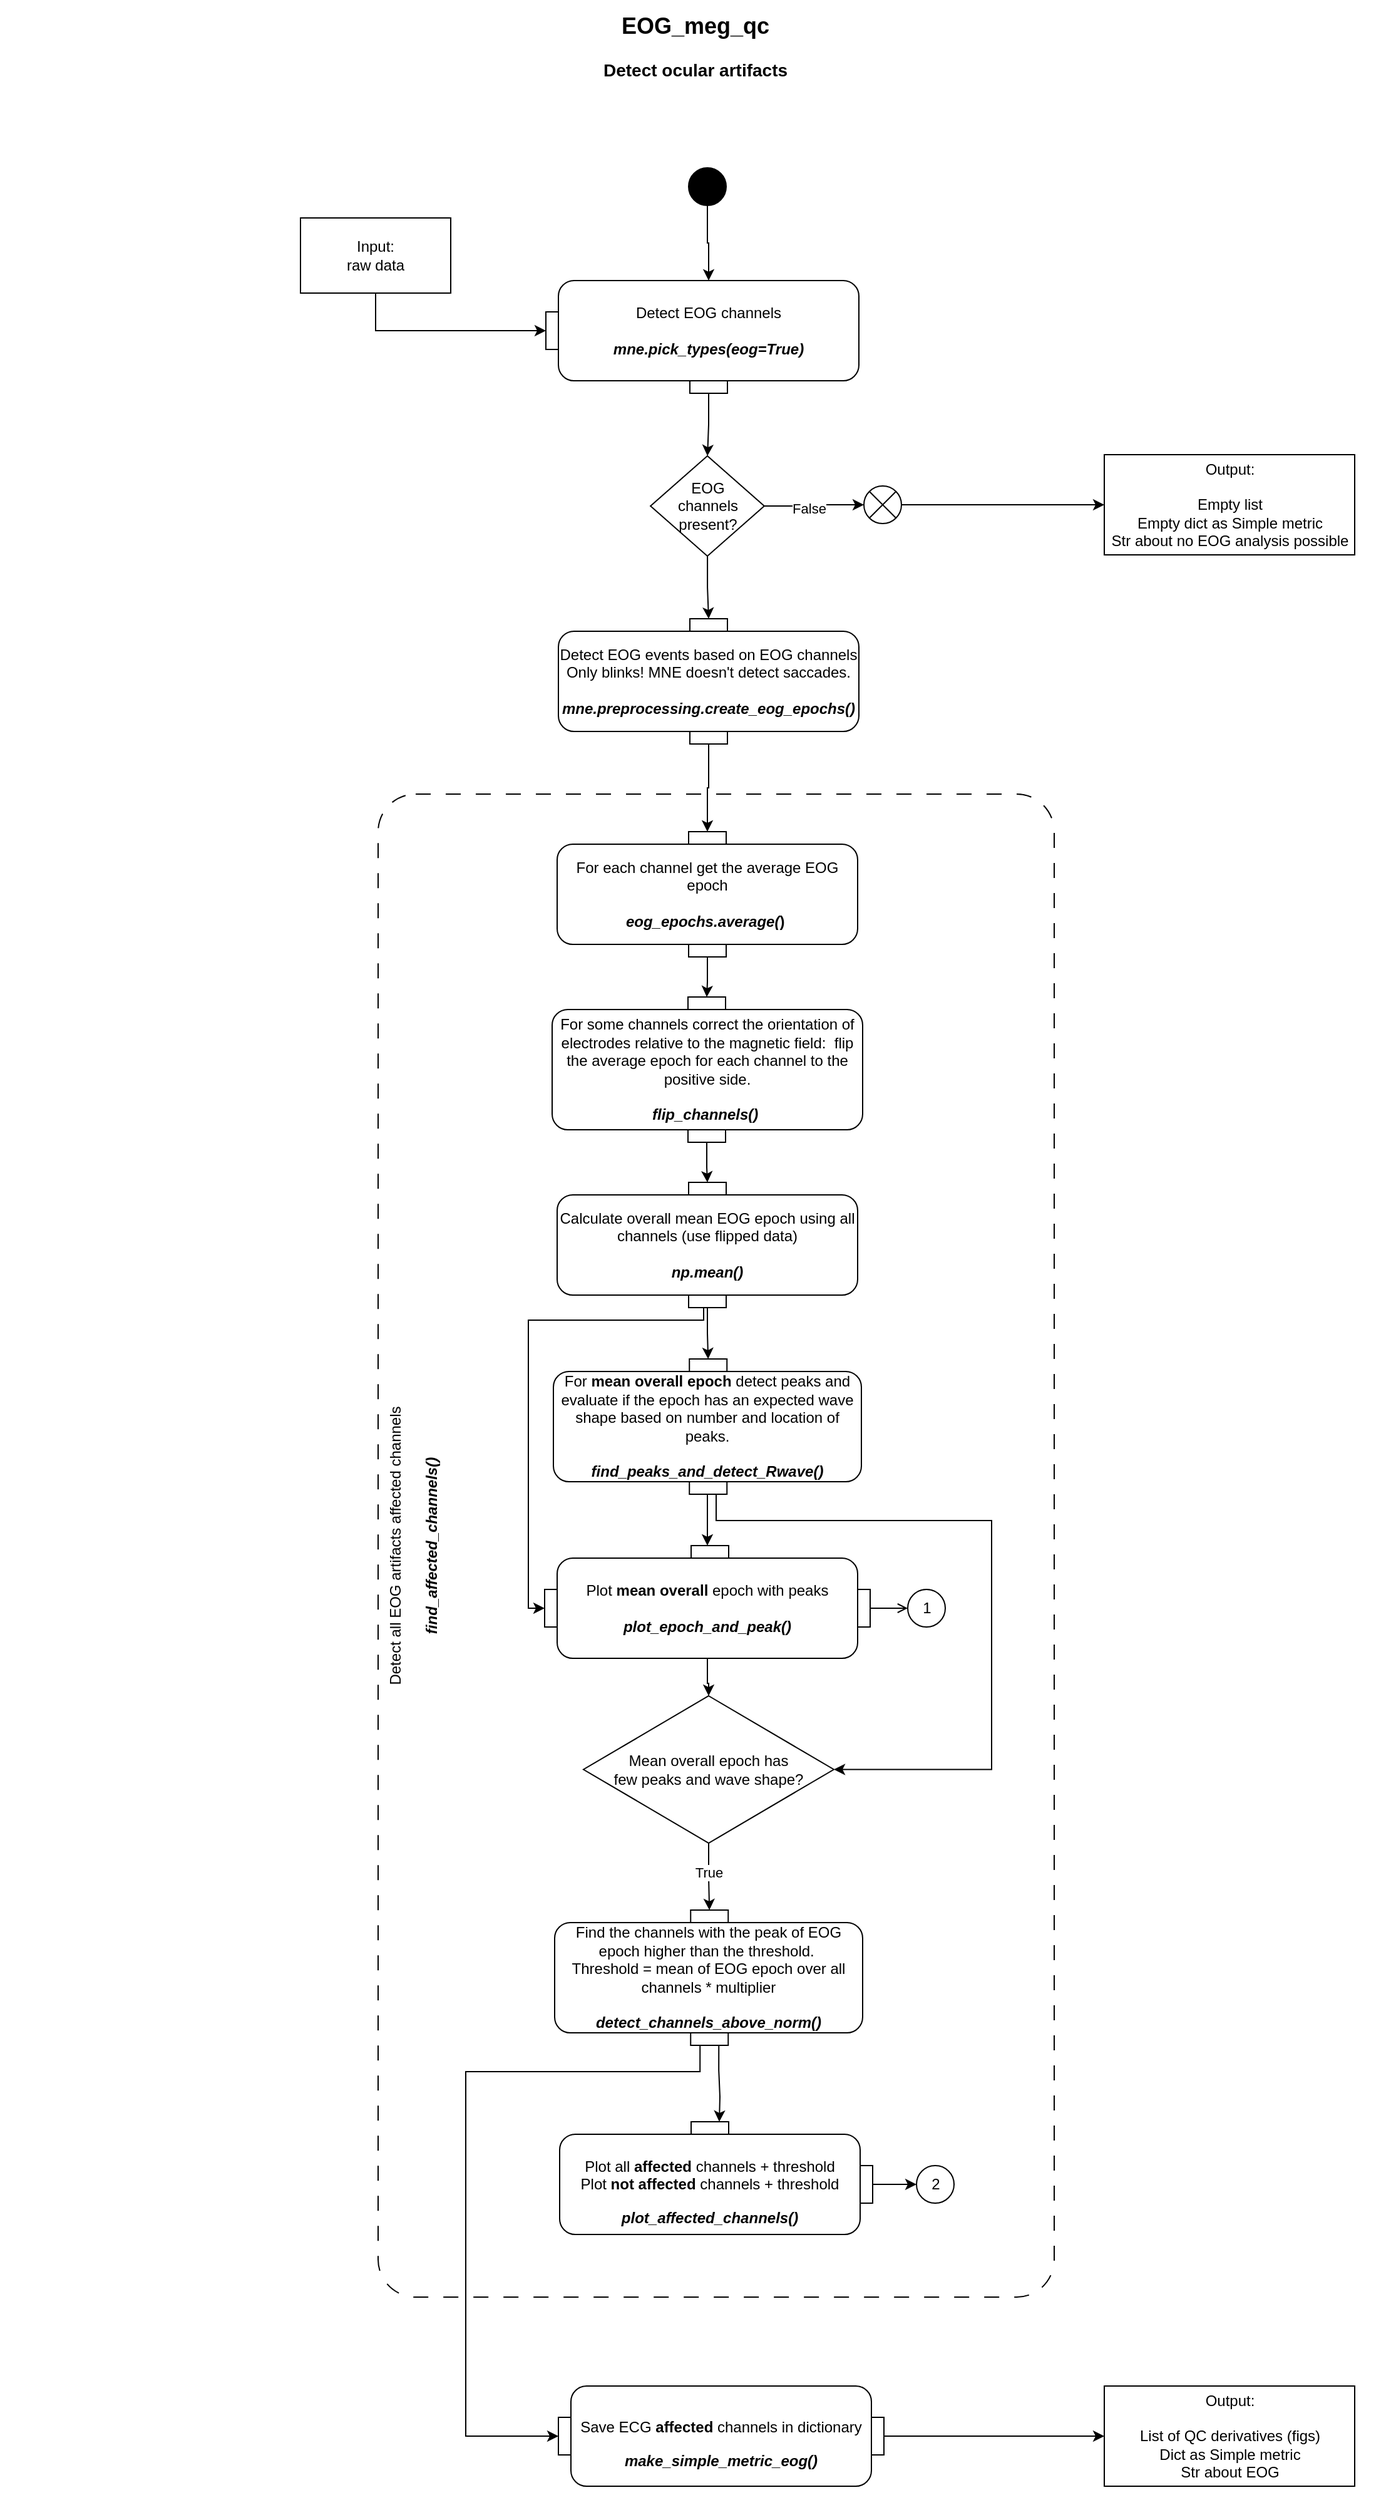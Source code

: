 <mxfile version="20.8.16" type="device"><diagram name="Page-1" id="929967ad-93f9-6ef4-fab6-5d389245f69c"><mxGraphModel dx="2705" dy="3197" grid="1" gridSize="10" guides="1" tooltips="1" connect="1" arrows="1" fold="1" page="0" pageScale="1.5" pageWidth="827" pageHeight="1169" background="none" math="0" shadow="0"><root><mxCell id="0" style=";html=1;"/><mxCell id="1" style=";html=1;" parent="0"/><mxCell id="1672d66443f91eb5-23" value="&lt;font style=&quot;font-size: 18px;&quot;&gt;EOG_meg_qc&lt;/font&gt;&lt;br&gt;&lt;font style=&quot;font-size: 14px;&quot;&gt;Detect ocular artifacts&lt;/font&gt;" style="text;strokeColor=none;fillColor=none;html=1;fontSize=28;fontStyle=1;verticalAlign=middle;align=center;" parent="1" vertex="1"><mxGeometry x="-1190" y="-1820" width="1110" height="40" as="geometry"/></mxCell><mxCell id="q_XP9tdPbFsaZTS1878Z-13" style="edgeStyle=orthogonalEdgeStyle;rounded=0;orthogonalLoop=1;jettySize=auto;html=1;entryX=0;entryY=0.5;entryDx=0;entryDy=0;" parent="1" source="q_XP9tdPbFsaZTS1878Z-1" target="q_XP9tdPbFsaZTS1878Z-9" edge="1"><mxGeometry relative="1" as="geometry"><Array as="points"><mxPoint x="-890" y="-1570"/></Array></mxGeometry></mxCell><mxCell id="q_XP9tdPbFsaZTS1878Z-1" value="Input:&lt;br style=&quot;border-color: var(--border-color);&quot;&gt;raw data" style="rounded=0;whiteSpace=wrap;html=1;" parent="1" vertex="1"><mxGeometry x="-950" y="-1660" width="120" height="60" as="geometry"/></mxCell><mxCell id="q_XP9tdPbFsaZTS1878Z-12" value="" style="edgeStyle=orthogonalEdgeStyle;rounded=0;orthogonalLoop=1;jettySize=auto;html=1;" parent="1" source="q_XP9tdPbFsaZTS1878Z-2" target="q_XP9tdPbFsaZTS1878Z-8" edge="1"><mxGeometry relative="1" as="geometry"/></mxCell><mxCell id="q_XP9tdPbFsaZTS1878Z-2" value="" style="ellipse;fillColor=strokeColor;" parent="1" vertex="1"><mxGeometry x="-640" y="-1700" width="30" height="30" as="geometry"/></mxCell><mxCell id="q_XP9tdPbFsaZTS1878Z-7" value="" style="group;flipV=1;" parent="1" vertex="1" connectable="0"><mxGeometry x="-754" y="-1610" width="250" height="90" as="geometry"/></mxCell><mxCell id="q_XP9tdPbFsaZTS1878Z-8" value="Detect EOG channels&lt;br&gt;&lt;br&gt;&lt;b&gt;&lt;i&gt;mne.pick_types(eog=True)&lt;/i&gt;&lt;/b&gt;" style="html=1;align=center;verticalAlign=middle;rounded=1;absoluteArcSize=1;arcSize=25;dashed=0;fontFamily=Helvetica;fontSize=12;whiteSpace=wrap;container=0;noLabel=0;imageAlign=center;" parent="q_XP9tdPbFsaZTS1878Z-7" vertex="1"><mxGeometry x="10" width="240" height="80" as="geometry"/></mxCell><mxCell id="q_XP9tdPbFsaZTS1878Z-9" value="pinIn 2" style="fontStyle=0;labelPosition=left;verticalLabelPosition=middle;align=right;verticalAlign=middle;spacingLeft=2;fontFamily=Helvetica;fontSize=12;flipH=0;resizable=0;container=0;noLabel=1;" parent="q_XP9tdPbFsaZTS1878Z-7" vertex="1"><mxGeometry y="25" width="10" height="30" as="geometry"/></mxCell><mxCell id="q_XP9tdPbFsaZTS1878Z-10" value="pinIn 1" style="fontStyle=0;labelPosition=center;verticalLabelPosition=top;align=center;verticalAlign=bottom;spacingLeft=2;fontFamily=Helvetica;fontSize=12;resizable=0;container=0;noLabel=1;" parent="q_XP9tdPbFsaZTS1878Z-7" vertex="1"><mxGeometry x="115" y="80" width="30" height="10" as="geometry"/></mxCell><mxCell id="q_XP9tdPbFsaZTS1878Z-17" value="" style="edgeStyle=orthogonalEdgeStyle;rounded=0;orthogonalLoop=1;jettySize=auto;html=1;" parent="1" source="q_XP9tdPbFsaZTS1878Z-14" target="q_XP9tdPbFsaZTS1878Z-16" edge="1"><mxGeometry relative="1" as="geometry"/></mxCell><mxCell id="q_XP9tdPbFsaZTS1878Z-18" value="False" style="edgeLabel;html=1;align=center;verticalAlign=middle;resizable=0;points=[];" parent="q_XP9tdPbFsaZTS1878Z-17" vertex="1" connectable="0"><mxGeometry x="-0.092" y="-2" relative="1" as="geometry"><mxPoint x="-1" as="offset"/></mxGeometry></mxCell><mxCell id="q_XP9tdPbFsaZTS1878Z-28" value="" style="edgeStyle=orthogonalEdgeStyle;rounded=0;orthogonalLoop=1;jettySize=auto;html=1;" parent="1" source="q_XP9tdPbFsaZTS1878Z-14" target="q_XP9tdPbFsaZTS1878Z-27" edge="1"><mxGeometry relative="1" as="geometry"/></mxCell><mxCell id="q_XP9tdPbFsaZTS1878Z-14" value="EOG &lt;br&gt;channels present?" style="rhombus;whiteSpace=wrap;html=1;fontFamily=Helvetica;fontColor=#000000;" parent="1" vertex="1"><mxGeometry x="-670.44" y="-1470" width="90.87" height="80" as="geometry"/></mxCell><mxCell id="q_XP9tdPbFsaZTS1878Z-15" value="" style="edgeStyle=orthogonalEdgeStyle;rounded=0;orthogonalLoop=1;jettySize=auto;html=1;" parent="1" source="q_XP9tdPbFsaZTS1878Z-10" target="q_XP9tdPbFsaZTS1878Z-14" edge="1"><mxGeometry relative="1" as="geometry"/></mxCell><mxCell id="zNMVAwUSSOP5G73fzrCB-2" style="edgeStyle=orthogonalEdgeStyle;rounded=0;orthogonalLoop=1;jettySize=auto;html=1;entryX=0;entryY=0.5;entryDx=0;entryDy=0;" parent="1" source="q_XP9tdPbFsaZTS1878Z-16" target="zNMVAwUSSOP5G73fzrCB-1" edge="1"><mxGeometry relative="1" as="geometry"/></mxCell><mxCell id="q_XP9tdPbFsaZTS1878Z-16" value="" style="shape=sumEllipse;perimeter=ellipsePerimeter;whiteSpace=wrap;html=1;backgroundOutline=1;" parent="1" vertex="1"><mxGeometry x="-500" y="-1446" width="30" height="30" as="geometry"/></mxCell><mxCell id="q_XP9tdPbFsaZTS1878Z-24" value="" style="group;spacingLeft=5;spacingRight=2;whiteSpace=wrap;" parent="1" vertex="1" connectable="0"><mxGeometry x="-744" y="-1340" width="240" height="100" as="geometry"/></mxCell><mxCell id="q_XP9tdPbFsaZTS1878Z-25" value="&lt;div style=&quot;border-color: var(--border-color);&quot;&gt;&lt;font style=&quot;border-color: var(--border-color);&quot;&gt;Detect EOG events&amp;nbsp;&lt;/font&gt;based on EOG channels&lt;/div&gt;&lt;div style=&quot;border-color: var(--border-color);&quot;&gt;Only blinks! MNE doesn't detect saccades.&lt;/div&gt;&lt;br&gt;&lt;i&gt;&lt;b&gt;&lt;font style=&quot;border-color: var(--border-color);&quot;&gt;mne.preprocessing.&lt;/font&gt;create_eog_epochs()&lt;/b&gt;&lt;/i&gt;" style="html=1;align=center;verticalAlign=middle;rounded=1;absoluteArcSize=1;arcSize=25;dashed=0;fontFamily=Helvetica;fontSize=12;whiteSpace=wrap;container=0;noLabel=0;imageAlign=center;" parent="q_XP9tdPbFsaZTS1878Z-24" vertex="1"><mxGeometry y="10" width="240" height="80" as="geometry"/></mxCell><mxCell id="q_XP9tdPbFsaZTS1878Z-26" value="pinOut 2" style="fontStyle=0;labelPosition=center;verticalLabelPosition=bottom;align=center;verticalAlign=top;spacingLeft=2;fontFamily=Helvetica;fontSize=12;resizable=0;container=0;noLabel=1;" parent="q_XP9tdPbFsaZTS1878Z-24" vertex="1"><mxGeometry x="105" y="90" width="30" height="10" as="geometry"/></mxCell><mxCell id="q_XP9tdPbFsaZTS1878Z-27" value="pinIn 1" style="fontStyle=0;labelPosition=center;verticalLabelPosition=top;align=center;verticalAlign=bottom;spacingLeft=2;fontFamily=Helvetica;fontSize=12;resizable=0;container=0;noLabel=1;" parent="q_XP9tdPbFsaZTS1878Z-24" vertex="1"><mxGeometry x="105" width="30" height="10" as="geometry"/></mxCell><mxCell id="q_XP9tdPbFsaZTS1878Z-124" value="" style="edgeStyle=orthogonalEdgeStyle;rounded=0;orthogonalLoop=1;jettySize=auto;html=1;" parent="1" source="q_XP9tdPbFsaZTS1878Z-117" target="q_XP9tdPbFsaZTS1878Z-123" edge="1"><mxGeometry relative="1" as="geometry"/></mxCell><mxCell id="q_XP9tdPbFsaZTS1878Z-125" value="True" style="edgeLabel;html=1;align=center;verticalAlign=middle;resizable=0;points=[];" parent="q_XP9tdPbFsaZTS1878Z-124" vertex="1" connectable="0"><mxGeometry x="-0.128" relative="1" as="geometry"><mxPoint as="offset"/></mxGeometry></mxCell><mxCell id="q_XP9tdPbFsaZTS1878Z-117" value="Mean overall epoch has &lt;br&gt;few peaks and wave shape?" style="rhombus;html=1;fontSize=12;whiteSpace=wrap;" parent="1" vertex="1"><mxGeometry x="-724" y="-480" width="200" height="117.5" as="geometry"/></mxCell><mxCell id="q_XP9tdPbFsaZTS1878Z-118" style="edgeStyle=orthogonalEdgeStyle;rounded=0;orthogonalLoop=1;jettySize=auto;html=1;entryX=1;entryY=0.5;entryDx=0;entryDy=0;" parent="1" target="q_XP9tdPbFsaZTS1878Z-117" edge="1"><mxGeometry relative="1" as="geometry"><mxPoint x="-618" y="-641" as="sourcePoint"/><Array as="points"><mxPoint x="-618" y="-620"/><mxPoint x="-398" y="-620"/><mxPoint x="-398" y="-421"/></Array></mxGeometry></mxCell><mxCell id="q_XP9tdPbFsaZTS1878Z-119" value="" style="edgeStyle=orthogonalEdgeStyle;rounded=0;orthogonalLoop=1;jettySize=auto;html=1;" parent="1" source="q_XP9tdPbFsaZTS1878Z-102" target="q_XP9tdPbFsaZTS1878Z-117" edge="1"><mxGeometry relative="1" as="geometry"/></mxCell><mxCell id="q_XP9tdPbFsaZTS1878Z-120" value="" style="group" parent="1" vertex="1" connectable="0"><mxGeometry x="-746" y="-310" width="246" height="110" as="geometry"/></mxCell><mxCell id="q_XP9tdPbFsaZTS1878Z-121" value="&lt;div style=&quot;border-color: var(--border-color);&quot;&gt;Find the channels with the&amp;nbsp;peak&lt;span style=&quot;border-color: var(--border-color); background-color: initial;&quot;&gt;&amp;nbsp;of EOG epoch higher than the threshold.&amp;nbsp;&lt;/span&gt;&lt;/div&gt;&lt;div style=&quot;border-color: var(--border-color);&quot;&gt;&lt;span style=&quot;border-color: var(--border-color); background-color: initial;&quot;&gt;Threshold = mean of EOG epoch over all channels * multiplier&lt;/span&gt;&lt;/div&gt;&lt;br style=&quot;border-color: var(--border-color);&quot;&gt;&lt;b&gt;&lt;i&gt;detect_channels_above_norm()&lt;/i&gt;&lt;/b&gt;" style="html=1;align=center;verticalAlign=middle;rounded=1;absoluteArcSize=1;arcSize=25;dashed=0;fontFamily=Helvetica;fontSize=12;whiteSpace=wrap;container=0;noLabel=0;imageAlign=center;" parent="q_XP9tdPbFsaZTS1878Z-120" vertex="1"><mxGeometry x="-1" y="11" width="246.0" height="88" as="geometry"/></mxCell><mxCell id="q_XP9tdPbFsaZTS1878Z-122" value="pinOut 2" style="fontStyle=0;labelPosition=center;verticalLabelPosition=bottom;align=center;verticalAlign=top;spacingLeft=2;fontFamily=Helvetica;fontSize=12;resizable=0;container=0;noLabel=1;" parent="q_XP9tdPbFsaZTS1878Z-120" vertex="1"><mxGeometry x="107.625" y="99.0" width="30" height="10" as="geometry"/></mxCell><mxCell id="q_XP9tdPbFsaZTS1878Z-123" value="pinIn 1" style="fontStyle=0;labelPosition=center;verticalLabelPosition=top;align=center;verticalAlign=bottom;spacingLeft=2;fontFamily=Helvetica;fontSize=12;resizable=0;container=0;noLabel=1;" parent="q_XP9tdPbFsaZTS1878Z-120" vertex="1"><mxGeometry x="107.625" y="1" width="30" height="10" as="geometry"/></mxCell><mxCell id="q_XP9tdPbFsaZTS1878Z-130" value="" style="edgeStyle=orthogonalEdgeStyle;rounded=0;orthogonalLoop=1;jettySize=auto;html=1;exitX=0.75;exitY=1;exitDx=0;exitDy=0;entryX=0.75;entryY=0;entryDx=0;entryDy=0;" parent="1" source="q_XP9tdPbFsaZTS1878Z-122" target="q_XP9tdPbFsaZTS1878Z-129" edge="1"><mxGeometry relative="1" as="geometry"><mxPoint x="-621" y="-200" as="sourcePoint"/><mxPoint x="-621" y="-160" as="targetPoint"/><Array as="points"><mxPoint x="-616" y="-181"/><mxPoint x="-615" y="-181"/><mxPoint x="-615" y="-160"/></Array></mxGeometry></mxCell><mxCell id="q_XP9tdPbFsaZTS1878Z-132" value="" style="group" parent="1" vertex="1" connectable="0"><mxGeometry x="-743" y="-140" width="250" height="100" as="geometry"/></mxCell><mxCell id="q_XP9tdPbFsaZTS1878Z-126" value="" style="group" parent="q_XP9tdPbFsaZTS1878Z-132" vertex="1" connectable="0"><mxGeometry width="240" height="100" as="geometry"/></mxCell><mxCell id="q_XP9tdPbFsaZTS1878Z-127" value="&lt;p style=&quot;border-color: var(--border-color);&quot;&gt;Plot all&lt;b style=&quot;border-color: var(--border-color);&quot;&gt;&amp;nbsp;affected&lt;/b&gt;&amp;nbsp;channels + threshold&lt;br&gt;&lt;span style=&quot;background-color: initial;&quot;&gt;Plot&amp;nbsp;&lt;/span&gt;&lt;b style=&quot;background-color: initial; border-color: var(--border-color);&quot;&gt;not affected&amp;nbsp;&lt;/b&gt;&lt;span style=&quot;background-color: initial;&quot;&gt;channels + threshold&lt;/span&gt;&lt;/p&gt;&lt;b&gt;&lt;i&gt;plot_affected_channels()&lt;/i&gt;&lt;/b&gt;" style="html=1;align=center;verticalAlign=middle;rounded=1;absoluteArcSize=1;arcSize=25;dashed=0;fontFamily=Helvetica;fontSize=12;whiteSpace=wrap;container=0;noLabel=0;imageAlign=center;" parent="q_XP9tdPbFsaZTS1878Z-126" vertex="1"><mxGeometry y="10" width="240" height="80" as="geometry"/></mxCell><mxCell id="q_XP9tdPbFsaZTS1878Z-129" value="pinIn 1" style="fontStyle=0;labelPosition=center;verticalLabelPosition=top;align=center;verticalAlign=bottom;spacingLeft=2;fontFamily=Helvetica;fontSize=12;resizable=0;container=0;noLabel=1;" parent="q_XP9tdPbFsaZTS1878Z-126" vertex="1"><mxGeometry x="105" width="30" height="10" as="geometry"/></mxCell><mxCell id="q_XP9tdPbFsaZTS1878Z-131" value="pinOut 1" style="fontStyle=0;labelPosition=right;verticalLabelPosition=middle;align=left;verticalAlign=middle;spacingLeft=2;fontFamily=Helvetica;fontSize=12;resizable=0;container=0;noLabel=1;" parent="q_XP9tdPbFsaZTS1878Z-132" vertex="1"><mxGeometry x="240" y="35.0" width="10" height="30" as="geometry"/></mxCell><mxCell id="q_XP9tdPbFsaZTS1878Z-162" value="2" style="ellipse;html=1;" parent="1" vertex="1"><mxGeometry x="-458" y="-105" width="30" height="30" as="geometry"/></mxCell><mxCell id="q_XP9tdPbFsaZTS1878Z-163" value="" style="edgeStyle=orthogonalEdgeStyle;rounded=0;orthogonalLoop=1;jettySize=auto;html=1;" parent="1" source="q_XP9tdPbFsaZTS1878Z-131" target="q_XP9tdPbFsaZTS1878Z-162" edge="1"><mxGeometry relative="1" as="geometry"/></mxCell><mxCell id="zNMVAwUSSOP5G73fzrCB-1" value="Output:&lt;br&gt;&lt;br&gt;Empty list&lt;br&gt;Empty dict as Simple metric&lt;br&gt;Str about no EOG analysis possible" style="html=1;dashed=0;fontFamily=Helvetica;fontSize=12;fontColor=rgb(0, 0, 0);align=center;strokeColor=rgb(0, 0, 0);fillColor=rgb(255, 255, 255);" parent="1" vertex="1"><mxGeometry x="-308" y="-1471" width="200" height="80" as="geometry"/></mxCell><mxCell id="zNMVAwUSSOP5G73fzrCB-3" value="" style="edgeStyle=orthogonalEdgeStyle;rounded=0;orthogonalLoop=1;jettySize=auto;html=1;" parent="1" source="q_XP9tdPbFsaZTS1878Z-26" target="q_XP9tdPbFsaZTS1878Z-42" edge="1"><mxGeometry relative="1" as="geometry"/></mxCell><mxCell id="zNMVAwUSSOP5G73fzrCB-4" style="edgeStyle=orthogonalEdgeStyle;rounded=0;orthogonalLoop=1;jettySize=auto;html=1;exitX=0.25;exitY=1;exitDx=0;exitDy=0;entryX=0;entryY=0.5;entryDx=0;entryDy=0;" parent="1" source="q_XP9tdPbFsaZTS1878Z-122" target="zNMVAwUSSOP5G73fzrCB-5" edge="1"><mxGeometry relative="1" as="geometry"><mxPoint x="-778" y="-10" as="targetPoint"/><Array as="points"><mxPoint x="-631" y="-180"/><mxPoint x="-818" y="-180"/><mxPoint x="-818" y="111"/></Array></mxGeometry></mxCell><mxCell id="zNMVAwUSSOP5G73fzrCB-7" value="" style="group" parent="1" vertex="1" connectable="0"><mxGeometry x="-744" y="61" width="260" height="100" as="geometry"/></mxCell><mxCell id="q_XP9tdPbFsaZTS1878Z-164" value="" style="group" parent="zNMVAwUSSOP5G73fzrCB-7" vertex="1" connectable="0"><mxGeometry x="10" width="250" height="100" as="geometry"/></mxCell><mxCell id="q_XP9tdPbFsaZTS1878Z-165" value="" style="group" parent="q_XP9tdPbFsaZTS1878Z-164" vertex="1" connectable="0"><mxGeometry width="240" height="100" as="geometry"/></mxCell><mxCell id="q_XP9tdPbFsaZTS1878Z-166" value="&lt;p style=&quot;border-color: var(--border-color);&quot;&gt;Save ECG&amp;nbsp;&lt;b style=&quot;border-color: var(--border-color);&quot;&gt;affected&lt;/b&gt;&amp;nbsp;channels in dictionary&lt;br&gt;&lt;/p&gt;&lt;i&gt;&lt;b&gt;make_simple_metric_eog()&lt;/b&gt;&lt;/i&gt;" style="html=1;align=center;verticalAlign=middle;rounded=1;absoluteArcSize=1;arcSize=25;dashed=0;fontFamily=Helvetica;fontSize=12;whiteSpace=wrap;container=0;noLabel=0;imageAlign=center;" parent="q_XP9tdPbFsaZTS1878Z-165" vertex="1"><mxGeometry y="10" width="240" height="80" as="geometry"/></mxCell><mxCell id="q_XP9tdPbFsaZTS1878Z-168" value="pinOut 1" style="fontStyle=0;labelPosition=right;verticalLabelPosition=middle;align=left;verticalAlign=middle;spacingLeft=2;fontFamily=Helvetica;fontSize=12;resizable=0;container=0;noLabel=1;" parent="q_XP9tdPbFsaZTS1878Z-164" vertex="1"><mxGeometry x="240" y="35.0" width="10" height="30" as="geometry"/></mxCell><mxCell id="zNMVAwUSSOP5G73fzrCB-5" value="pinOut 1" style="fontStyle=0;labelPosition=right;verticalLabelPosition=middle;align=left;verticalAlign=middle;spacingLeft=2;fontFamily=Helvetica;fontSize=12;resizable=0;container=0;noLabel=1;" parent="zNMVAwUSSOP5G73fzrCB-7" vertex="1"><mxGeometry y="35.0" width="10" height="30" as="geometry"/></mxCell><mxCell id="zNMVAwUSSOP5G73fzrCB-8" value="Output:&lt;br style=&quot;border-color: var(--border-color);&quot;&gt;&lt;br style=&quot;border-color: var(--border-color);&quot;&gt;List of QC derivatives (figs)&lt;br style=&quot;border-color: var(--border-color);&quot;&gt;Dict as Simple metric&lt;br style=&quot;border-color: var(--border-color);&quot;&gt;Str about EOG" style="html=1;dashed=0;fontFamily=Helvetica;fontSize=12;fontColor=rgb(0, 0, 0);align=center;strokeColor=rgb(0, 0, 0);fillColor=rgb(255, 255, 255);" parent="1" vertex="1"><mxGeometry x="-308" y="71" width="200" height="80" as="geometry"/></mxCell><mxCell id="zNMVAwUSSOP5G73fzrCB-9" style="edgeStyle=orthogonalEdgeStyle;rounded=0;orthogonalLoop=1;jettySize=auto;html=1;" parent="1" source="q_XP9tdPbFsaZTS1878Z-168" target="zNMVAwUSSOP5G73fzrCB-8" edge="1"><mxGeometry relative="1" as="geometry"/></mxCell><mxCell id="q_XP9tdPbFsaZTS1878Z-39" value="" style="group" parent="1" vertex="1" connectable="0"><mxGeometry x="-745" y="-1170" width="240" height="100" as="geometry"/></mxCell><mxCell id="q_XP9tdPbFsaZTS1878Z-40" value="For each channel get the average EOG epoch&lt;br&gt;&lt;br&gt;&lt;b&gt;&lt;i&gt;eog_epochs&lt;span style=&quot;border-color: var(--border-color); background-color: initial;&quot;&gt;.&lt;/span&gt;&lt;span style=&quot;border-color: var(--border-color); background-color: initial;&quot;&gt;average(&lt;/span&gt;&lt;/i&gt;&lt;/b&gt;&lt;span style=&quot;border-color: var(--border-color); font-weight: 700; background-color: initial;&quot;&gt;)&amp;nbsp;&lt;/span&gt;" style="html=1;align=center;verticalAlign=middle;rounded=1;absoluteArcSize=1;arcSize=25;dashed=0;fontFamily=Helvetica;fontSize=12;whiteSpace=wrap;container=0;noLabel=0;imageAlign=center;" parent="q_XP9tdPbFsaZTS1878Z-39" vertex="1"><mxGeometry y="10" width="240" height="80" as="geometry"/></mxCell><mxCell id="q_XP9tdPbFsaZTS1878Z-41" value="pinOut 2" style="fontStyle=0;labelPosition=center;verticalLabelPosition=bottom;align=center;verticalAlign=top;spacingLeft=2;fontFamily=Helvetica;fontSize=12;resizable=0;container=0;noLabel=1;" parent="q_XP9tdPbFsaZTS1878Z-39" vertex="1"><mxGeometry x="105" y="90" width="30" height="10" as="geometry"/></mxCell><mxCell id="q_XP9tdPbFsaZTS1878Z-42" value="pinIn 1" style="fontStyle=0;labelPosition=center;verticalLabelPosition=top;align=center;verticalAlign=bottom;spacingLeft=2;fontFamily=Helvetica;fontSize=12;resizable=0;container=0;noLabel=1;" parent="q_XP9tdPbFsaZTS1878Z-39" vertex="1"><mxGeometry x="105" width="30" height="10" as="geometry"/></mxCell><mxCell id="q_XP9tdPbFsaZTS1878Z-43" value="" style="group" parent="1" vertex="1" connectable="0"><mxGeometry x="-749" y="-1040" width="248" height="120" as="geometry"/></mxCell><mxCell id="q_XP9tdPbFsaZTS1878Z-44" value="For some channels correct the orientation of electrodes relative to the magnetic field:&amp;nbsp;&amp;nbsp;flip the average epoch for each channel&amp;nbsp;&lt;span style=&quot;border-color: var(--border-color); background-color: initial;&quot;&gt;to the positive side.&lt;/span&gt;&lt;br&gt;&lt;br&gt;&lt;b&gt;&lt;i&gt;flip_channels()&lt;/i&gt;&lt;/b&gt;&amp;nbsp;" style="html=1;align=center;verticalAlign=middle;rounded=1;absoluteArcSize=1;arcSize=25;dashed=0;fontFamily=Helvetica;fontSize=12;whiteSpace=wrap;container=0;noLabel=0;imageAlign=center;" parent="q_XP9tdPbFsaZTS1878Z-43" vertex="1"><mxGeometry y="12" width="248" height="96" as="geometry"/></mxCell><mxCell id="q_XP9tdPbFsaZTS1878Z-45" value="pinOut 2" style="fontStyle=0;labelPosition=center;verticalLabelPosition=bottom;align=center;verticalAlign=top;spacingLeft=2;fontFamily=Helvetica;fontSize=12;resizable=0;container=0;noLabel=1;" parent="q_XP9tdPbFsaZTS1878Z-43" vertex="1"><mxGeometry x="108.5" y="108" width="30" height="10" as="geometry"/></mxCell><mxCell id="q_XP9tdPbFsaZTS1878Z-46" value="pinIn 1" style="fontStyle=0;labelPosition=center;verticalLabelPosition=top;align=center;verticalAlign=bottom;spacingLeft=2;fontFamily=Helvetica;fontSize=12;resizable=0;container=0;noLabel=1;" parent="q_XP9tdPbFsaZTS1878Z-43" vertex="1"><mxGeometry x="108.5" y="2" width="30" height="10" as="geometry"/></mxCell><mxCell id="q_XP9tdPbFsaZTS1878Z-47" value="" style="edgeStyle=orthogonalEdgeStyle;rounded=0;orthogonalLoop=1;jettySize=auto;html=1;" parent="1" source="q_XP9tdPbFsaZTS1878Z-41" target="q_XP9tdPbFsaZTS1878Z-46" edge="1"><mxGeometry relative="1" as="geometry"/></mxCell><mxCell id="q_XP9tdPbFsaZTS1878Z-52" value="" style="group" parent="1" vertex="1" connectable="0"><mxGeometry x="-745" y="-890" width="397" height="610" as="geometry"/></mxCell><mxCell id="q_XP9tdPbFsaZTS1878Z-53" value="&lt;font style=&quot;border-color: var(--border-color); background-color: initial; text-align: left;&quot;&gt;Calculate overall mean EOG epoch using&lt;/font&gt;&amp;nbsp;all channels (use flipped data)&lt;br style=&quot;border-color: var(--border-color);&quot;&gt;&lt;br style=&quot;border-color: var(--border-color);&quot;&gt;&lt;b style=&quot;border-color: var(--border-color);&quot;&gt;&lt;i style=&quot;border-color: var(--border-color);&quot;&gt;np.mean()&lt;/i&gt;&lt;/b&gt;" style="html=1;align=center;verticalAlign=middle;rounded=1;absoluteArcSize=1;arcSize=25;dashed=0;fontFamily=Helvetica;fontSize=12;whiteSpace=wrap;container=0;noLabel=0;imageAlign=center;" parent="q_XP9tdPbFsaZTS1878Z-52" vertex="1"><mxGeometry y="10" width="240" height="80" as="geometry"/></mxCell><mxCell id="q_XP9tdPbFsaZTS1878Z-54" value="pinOut 2" style="fontStyle=0;labelPosition=center;verticalLabelPosition=bottom;align=center;verticalAlign=top;spacingLeft=2;fontFamily=Helvetica;fontSize=12;resizable=0;container=0;noLabel=1;" parent="q_XP9tdPbFsaZTS1878Z-52" vertex="1"><mxGeometry x="105" y="90" width="30" height="10" as="geometry"/></mxCell><mxCell id="q_XP9tdPbFsaZTS1878Z-55" value="pinIn 1" style="fontStyle=0;labelPosition=center;verticalLabelPosition=top;align=center;verticalAlign=bottom;spacingLeft=2;fontFamily=Helvetica;fontSize=12;resizable=0;container=0;noLabel=1;" parent="q_XP9tdPbFsaZTS1878Z-52" vertex="1"><mxGeometry x="105" width="30" height="10" as="geometry"/></mxCell><mxCell id="q_XP9tdPbFsaZTS1878Z-57" value="" style="edgeStyle=orthogonalEdgeStyle;rounded=0;orthogonalLoop=1;jettySize=auto;html=1;" parent="1" source="q_XP9tdPbFsaZTS1878Z-45" target="q_XP9tdPbFsaZTS1878Z-55" edge="1"><mxGeometry relative="1" as="geometry"/></mxCell><mxCell id="q_XP9tdPbFsaZTS1878Z-76" value="" style="group" parent="1" vertex="1" connectable="0"><mxGeometry x="-747" y="-750" width="419" height="650" as="geometry"/></mxCell><mxCell id="q_XP9tdPbFsaZTS1878Z-77" value="&lt;font style=&quot;border-color: var(--border-color); background-color: initial;&quot;&gt;For&amp;nbsp;&lt;b style=&quot;border-color: var(--border-color);&quot;&gt;mean overall epoch&amp;nbsp;&lt;/b&gt;&lt;/font&gt;detect peaks and evaluate if the epoch has an expected wave shape based on number and location of peaks.&lt;br style=&quot;border-color: var(--border-color);&quot;&gt;&lt;br style=&quot;border-color: var(--border-color);&quot;&gt;&lt;b&gt;&lt;i&gt;find_peaks_and_detect_Rwave()&lt;/i&gt;&lt;/b&gt;" style="html=1;align=center;verticalAlign=middle;rounded=1;absoluteArcSize=1;arcSize=25;dashed=0;fontFamily=Helvetica;fontSize=12;whiteSpace=wrap;container=0;noLabel=0;imageAlign=center;" parent="q_XP9tdPbFsaZTS1878Z-76" vertex="1"><mxGeometry x="-1" y="11" width="246.0" height="88" as="geometry"/></mxCell><mxCell id="q_XP9tdPbFsaZTS1878Z-78" value="pinOut 2" style="fontStyle=0;labelPosition=center;verticalLabelPosition=bottom;align=center;verticalAlign=top;spacingLeft=2;fontFamily=Helvetica;fontSize=12;resizable=0;container=0;noLabel=1;" parent="q_XP9tdPbFsaZTS1878Z-76" vertex="1"><mxGeometry x="107.625" y="99.0" width="30" height="10" as="geometry"/></mxCell><mxCell id="q_XP9tdPbFsaZTS1878Z-79" value="pinIn 1" style="fontStyle=0;labelPosition=center;verticalLabelPosition=top;align=center;verticalAlign=bottom;spacingLeft=2;fontFamily=Helvetica;fontSize=12;resizable=0;container=0;noLabel=1;" parent="q_XP9tdPbFsaZTS1878Z-76" vertex="1"><mxGeometry x="107.625" y="1" width="30" height="10" as="geometry"/></mxCell><mxCell id="q_XP9tdPbFsaZTS1878Z-80" value="" style="edgeStyle=orthogonalEdgeStyle;rounded=0;orthogonalLoop=1;jettySize=auto;html=1;" parent="1" source="q_XP9tdPbFsaZTS1878Z-54" target="q_XP9tdPbFsaZTS1878Z-79" edge="1"><mxGeometry relative="1" as="geometry"/></mxCell><mxCell id="q_XP9tdPbFsaZTS1878Z-101" value="" style="group" parent="1" vertex="1" connectable="0"><mxGeometry x="-745" y="-600" width="250" height="100" as="geometry"/></mxCell><mxCell id="q_XP9tdPbFsaZTS1878Z-102" value="Plot&amp;nbsp;&lt;b style=&quot;border-color: var(--border-color);&quot;&gt;mean overall&lt;/b&gt;&lt;span style=&quot;border-color: var(--border-color);&quot;&gt;&amp;nbsp;epoch with peaks&lt;/span&gt;&lt;br style=&quot;border-color: var(--border-color);&quot;&gt;&lt;br style=&quot;border-color: var(--border-color);&quot;&gt;&lt;b&gt;&lt;i&gt;plot_epoch_and_peak()&lt;/i&gt;&lt;/b&gt;" style="html=1;align=center;verticalAlign=middle;rounded=1;absoluteArcSize=1;arcSize=25;dashed=0;fontFamily=Helvetica;fontSize=12;whiteSpace=wrap;container=0;noLabel=0;imageAlign=center;" parent="q_XP9tdPbFsaZTS1878Z-101" vertex="1"><mxGeometry y="10" width="240" height="80" as="geometry"/></mxCell><mxCell id="q_XP9tdPbFsaZTS1878Z-106" value="pinIn 1" style="fontStyle=0;labelPosition=center;verticalLabelPosition=top;align=center;verticalAlign=bottom;spacingLeft=2;fontFamily=Helvetica;fontSize=12;resizable=0;container=0;noLabel=1;" parent="q_XP9tdPbFsaZTS1878Z-101" vertex="1"><mxGeometry x="107" width="30" height="10" as="geometry"/></mxCell><mxCell id="q_XP9tdPbFsaZTS1878Z-115" value="pinOut 1" style="fontStyle=0;labelPosition=right;verticalLabelPosition=middle;align=left;verticalAlign=middle;spacingLeft=2;fontFamily=Helvetica;fontSize=12;resizable=0;container=0;noLabel=1;" parent="q_XP9tdPbFsaZTS1878Z-101" vertex="1"><mxGeometry x="240" y="35.0" width="10" height="30" as="geometry"/></mxCell><mxCell id="q_XP9tdPbFsaZTS1878Z-108" style="edgeStyle=orthogonalEdgeStyle;rounded=0;orthogonalLoop=1;jettySize=auto;html=1;entryX=0.5;entryY=0;entryDx=0;entryDy=0;" parent="1" edge="1"><mxGeometry relative="1" as="geometry"><mxPoint x="-626.444" y="-641" as="sourcePoint"/><mxPoint x="-625" y="-600" as="targetPoint"/><Array as="points"><mxPoint x="-625" y="-641"/></Array></mxGeometry></mxCell><mxCell id="q_XP9tdPbFsaZTS1878Z-109" style="edgeStyle=orthogonalEdgeStyle;rounded=0;orthogonalLoop=1;jettySize=auto;html=1;entryX=0;entryY=0.5;entryDx=0;entryDy=0;" parent="1" target="q_XP9tdPbFsaZTS1878Z-116" edge="1"><mxGeometry relative="1" as="geometry"><mxPoint x="-628" y="-790" as="sourcePoint"/><Array as="points"><mxPoint x="-628" y="-780"/><mxPoint x="-768" y="-780"/><mxPoint x="-768" y="-550"/></Array></mxGeometry></mxCell><mxCell id="q_XP9tdPbFsaZTS1878Z-110" value="1" style="ellipse;html=1;" parent="1" vertex="1"><mxGeometry x="-465" y="-565" width="30" height="30" as="geometry"/></mxCell><mxCell id="q_XP9tdPbFsaZTS1878Z-111" value="" style="endArrow=open;html=1;rounded=0;align=center;verticalAlign=top;endFill=0;labelBackgroundColor=none;endSize=6;exitX=1;exitY=0.5;exitDx=0;exitDy=0;" parent="1" source="q_XP9tdPbFsaZTS1878Z-115" target="q_XP9tdPbFsaZTS1878Z-110" edge="1"><mxGeometry relative="1" as="geometry"><mxPoint x="-478" y="-550" as="sourcePoint"/></mxGeometry></mxCell><mxCell id="q_XP9tdPbFsaZTS1878Z-116" value="pinOut 1" style="fontStyle=0;labelPosition=right;verticalLabelPosition=middle;align=left;verticalAlign=middle;spacingLeft=2;fontFamily=Helvetica;fontSize=12;resizable=0;container=0;noLabel=1;" parent="1" vertex="1"><mxGeometry x="-755" y="-565.0" width="10" height="30" as="geometry"/></mxCell><mxCell id="q_XP9tdPbFsaZTS1878Z-31" value="Detect all EOG artifacts affected channels&lt;br&gt;&lt;br&gt;&lt;b&gt;&lt;i&gt;find_affected_channels()&lt;/i&gt;&lt;/b&gt;" style="html=1;align=center;verticalAlign=top;rounded=1;absoluteArcSize=1;arcSize=60;dashed=1;fontFamily=Helvetica;fontSize=12;whiteSpace=wrap;container=0;noLabel=0;imageAlign=center;horizontal=0;fillColor=none;dashPattern=12 12;" parent="1" vertex="1"><mxGeometry x="-888" y="-1200" width="540" height="1200" as="geometry"/></mxCell></root></mxGraphModel></diagram></mxfile>
